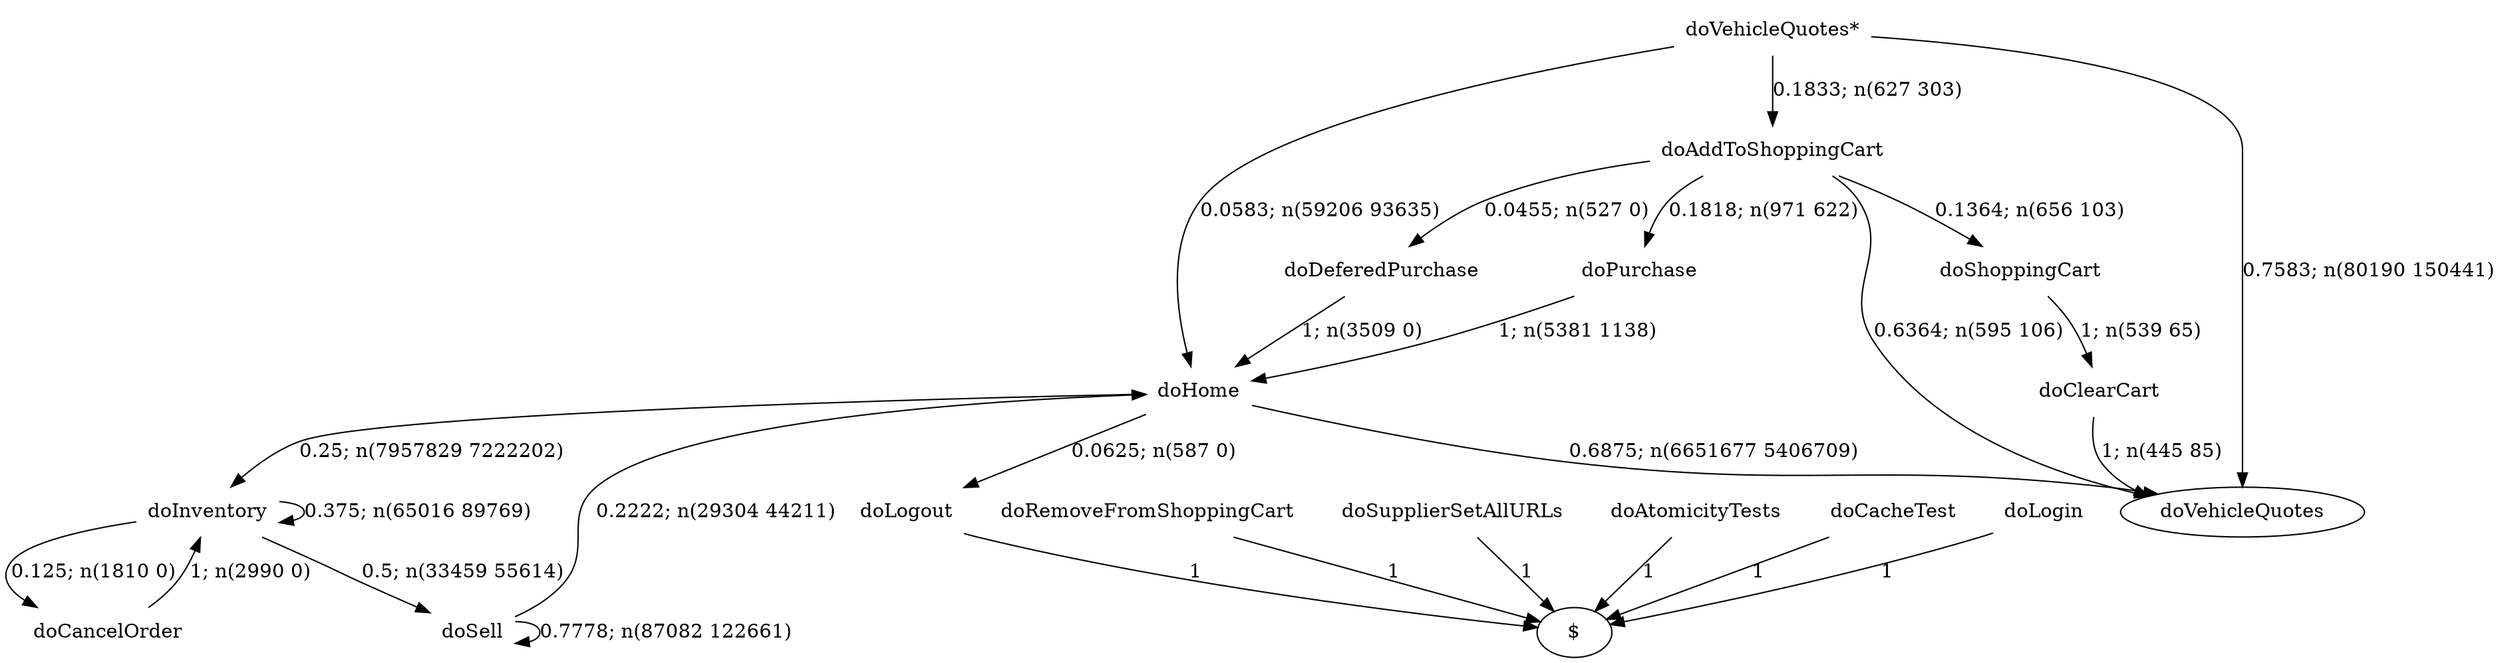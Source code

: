 digraph G {"doVehicleQuotes*" [label="doVehicleQuotes*",shape=none];"doSupplierSetAllURLs" [label="doSupplierSetAllURLs",shape=none];"doAtomicityTests" [label="doAtomicityTests",shape=none];"doCacheTest" [label="doCacheTest",shape=none];"doLogin" [label="doLogin",shape=none];"doAddToShoppingCart" [label="doAddToShoppingCart",shape=none];"doDeferedPurchase" [label="doDeferedPurchase",shape=none];"doHome" [label="doHome",shape=none];"doShoppingCart" [label="doShoppingCart",shape=none];"doClearCart" [label="doClearCart",shape=none];"doPurchase" [label="doPurchase",shape=none];"doInventory" [label="doInventory",shape=none];"doSell" [label="doSell",shape=none];"doLogout" [label="doLogout",shape=none];"doCancelOrder" [label="doCancelOrder",shape=none];"doRemoveFromShoppingCart" [label="doRemoveFromShoppingCart",shape=none];"doVehicleQuotes*"->"doVehicleQuotes" [style=solid,label="0.7583; n(80190 150441)"];"doVehicleQuotes*"->"doAddToShoppingCart" [style=solid,label="0.1833; n(627 303)"];"doVehicleQuotes*"->"doHome" [style=solid,label="0.0583; n(59206 93635)"];"doSupplierSetAllURLs"->"$" [style=solid,label="1"];"doAtomicityTests"->"$" [style=solid,label="1"];"doCacheTest"->"$" [style=solid,label="1"];"doLogin"->"$" [style=solid,label="1"];"doAddToShoppingCart"->"doVehicleQuotes" [style=solid,label="0.6364; n(595 106)"];"doAddToShoppingCart"->"doDeferedPurchase" [style=solid,label="0.0455; n(527 0)"];"doAddToShoppingCart"->"doShoppingCart" [style=solid,label="0.1364; n(656 103)"];"doAddToShoppingCart"->"doPurchase" [style=solid,label="0.1818; n(971 622)"];"doDeferedPurchase"->"doHome" [style=solid,label="1; n(3509 0)"];"doHome"->"doVehicleQuotes" [style=solid,label="0.6875; n(6651677 5406709)"];"doHome"->"doInventory" [style=solid,label="0.25; n(7957829 7222202)"];"doHome"->"doLogout" [style=solid,label="0.0625; n(587 0)"];"doShoppingCart"->"doClearCart" [style=solid,label="1; n(539 65)"];"doClearCart"->"doVehicleQuotes" [style=solid,label="1; n(445 85)"];"doPurchase"->"doHome" [style=solid,label="1; n(5381 1138)"];"doInventory"->"doInventory" [style=solid,label="0.375; n(65016 89769)"];"doInventory"->"doSell" [style=solid,label="0.5; n(33459 55614)"];"doInventory"->"doCancelOrder" [style=solid,label="0.125; n(1810 0)"];"doSell"->"doHome" [style=solid,label="0.2222; n(29304 44211)"];"doSell"->"doSell" [style=solid,label="0.7778; n(87082 122661)"];"doLogout"->"$" [style=solid,label="1"];"doCancelOrder"->"doInventory" [style=solid,label="1; n(2990 0)"];"doRemoveFromShoppingCart"->"$" [style=solid,label="1"];}